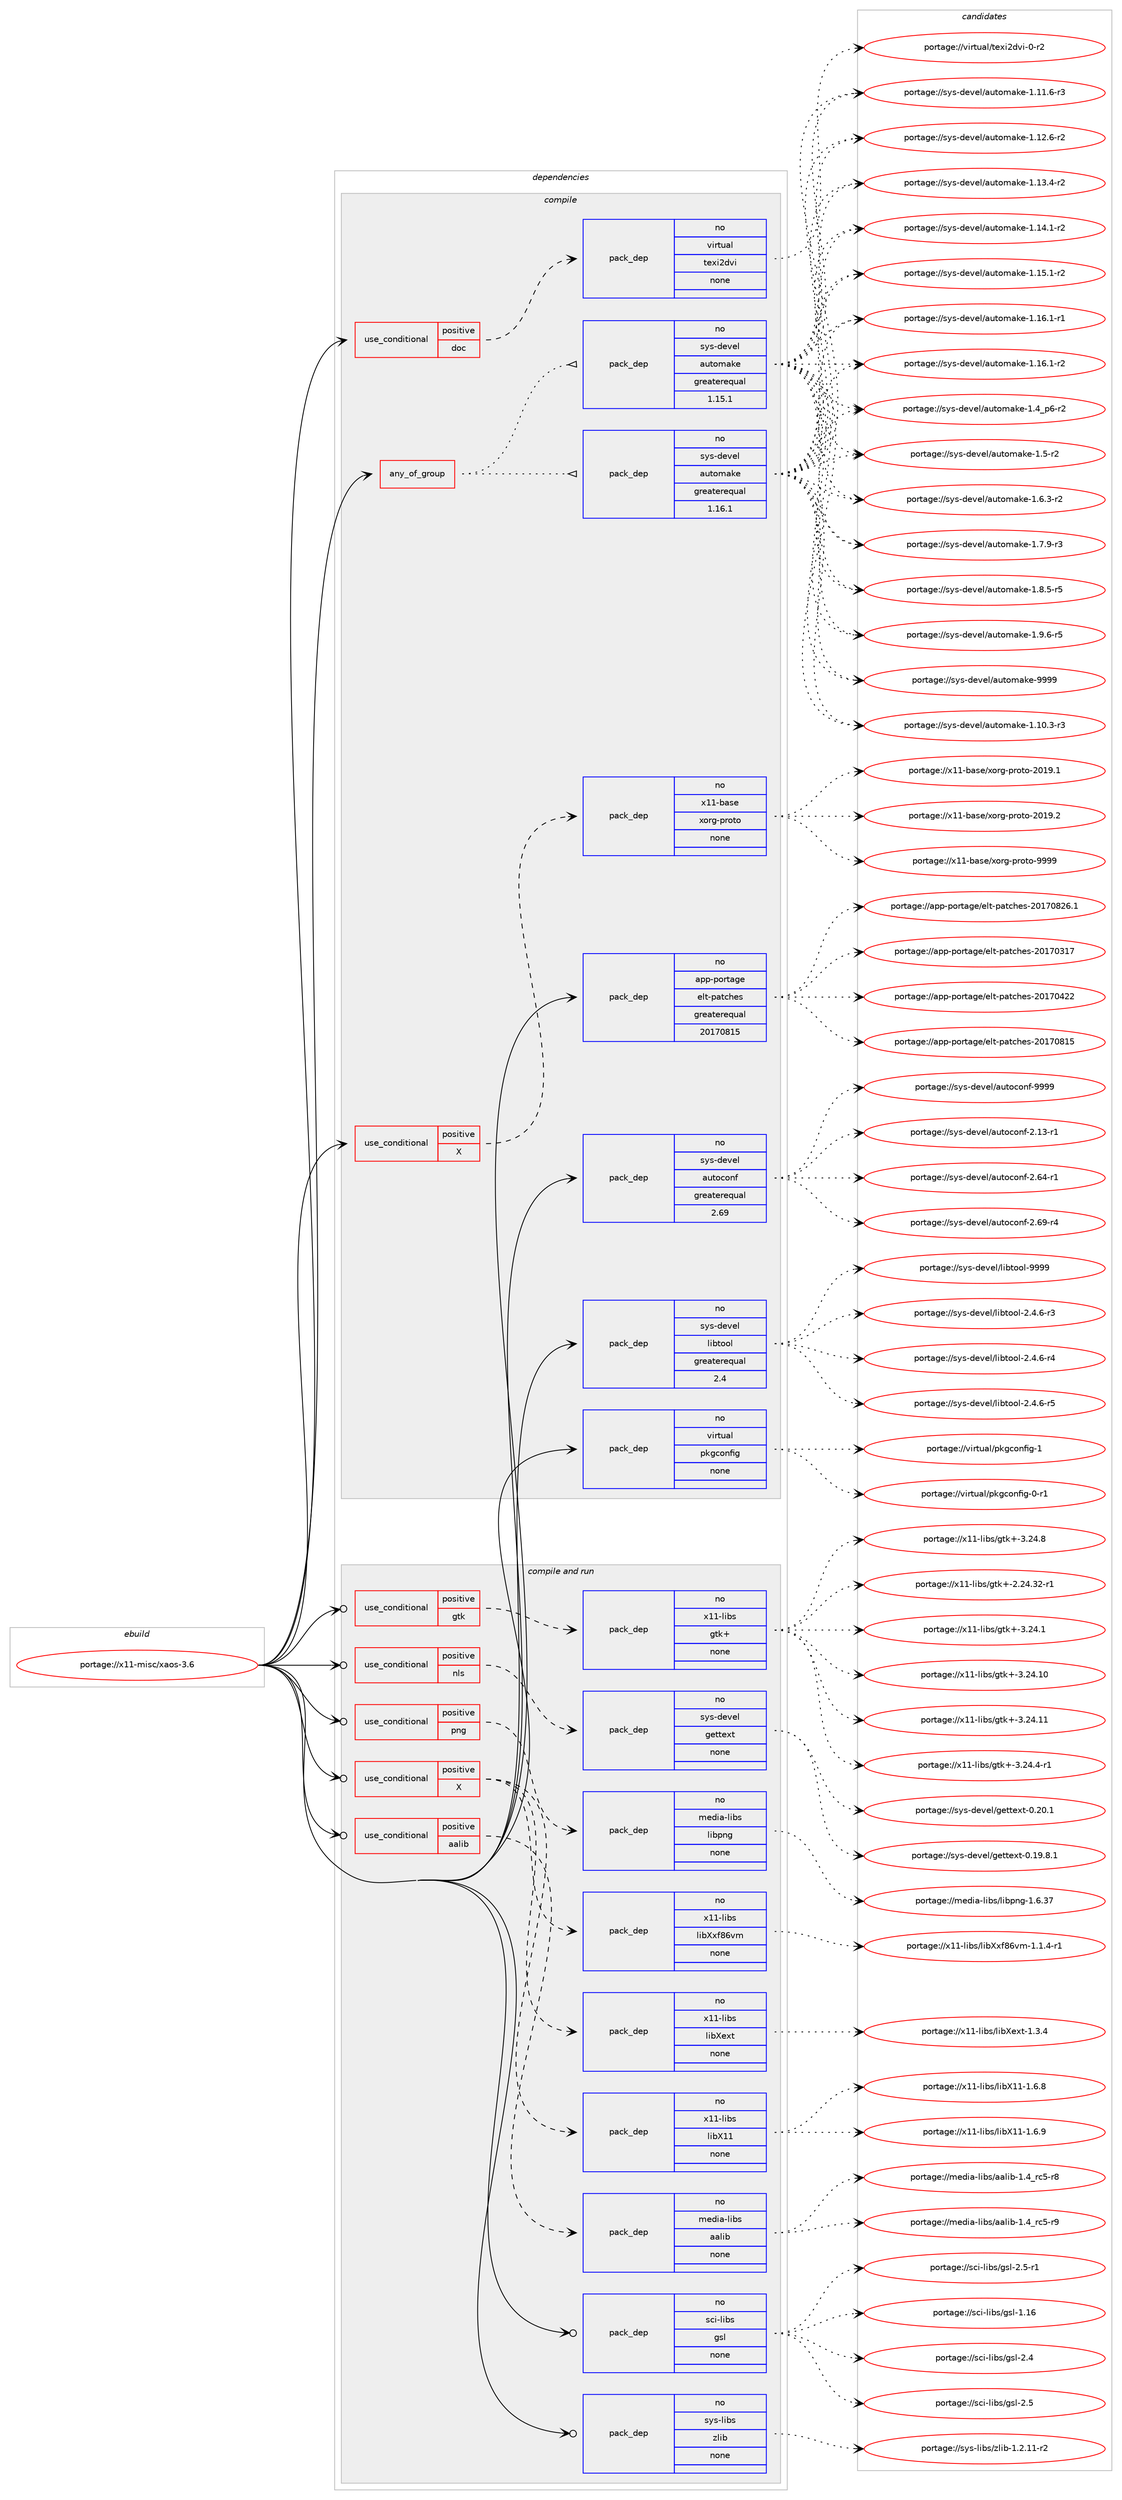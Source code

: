 digraph prolog {

# *************
# Graph options
# *************

newrank=true;
concentrate=true;
compound=true;
graph [rankdir=LR,fontname=Helvetica,fontsize=10,ranksep=1.5];#, ranksep=2.5, nodesep=0.2];
edge  [arrowhead=vee];
node  [fontname=Helvetica,fontsize=10];

# **********
# The ebuild
# **********

subgraph cluster_leftcol {
color=gray;
rank=same;
label=<<i>ebuild</i>>;
id [label="portage://x11-misc/xaos-3.6", color=red, width=4, href="../x11-misc/xaos-3.6.svg"];
}

# ****************
# The dependencies
# ****************

subgraph cluster_midcol {
color=gray;
label=<<i>dependencies</i>>;
subgraph cluster_compile {
fillcolor="#eeeeee";
style=filled;
label=<<i>compile</i>>;
subgraph any7903 {
dependency454841 [label=<<TABLE BORDER="0" CELLBORDER="1" CELLSPACING="0" CELLPADDING="4"><TR><TD CELLPADDING="10">any_of_group</TD></TR></TABLE>>, shape=none, color=red];subgraph pack338015 {
dependency454842 [label=<<TABLE BORDER="0" CELLBORDER="1" CELLSPACING="0" CELLPADDING="4" WIDTH="220"><TR><TD ROWSPAN="6" CELLPADDING="30">pack_dep</TD></TR><TR><TD WIDTH="110">no</TD></TR><TR><TD>sys-devel</TD></TR><TR><TD>automake</TD></TR><TR><TD>greaterequal</TD></TR><TR><TD>1.16.1</TD></TR></TABLE>>, shape=none, color=blue];
}
dependency454841:e -> dependency454842:w [weight=20,style="dotted",arrowhead="oinv"];
subgraph pack338016 {
dependency454843 [label=<<TABLE BORDER="0" CELLBORDER="1" CELLSPACING="0" CELLPADDING="4" WIDTH="220"><TR><TD ROWSPAN="6" CELLPADDING="30">pack_dep</TD></TR><TR><TD WIDTH="110">no</TD></TR><TR><TD>sys-devel</TD></TR><TR><TD>automake</TD></TR><TR><TD>greaterequal</TD></TR><TR><TD>1.15.1</TD></TR></TABLE>>, shape=none, color=blue];
}
dependency454841:e -> dependency454843:w [weight=20,style="dotted",arrowhead="oinv"];
}
id:e -> dependency454841:w [weight=20,style="solid",arrowhead="vee"];
subgraph cond108634 {
dependency454844 [label=<<TABLE BORDER="0" CELLBORDER="1" CELLSPACING="0" CELLPADDING="4"><TR><TD ROWSPAN="3" CELLPADDING="10">use_conditional</TD></TR><TR><TD>positive</TD></TR><TR><TD>X</TD></TR></TABLE>>, shape=none, color=red];
subgraph pack338017 {
dependency454845 [label=<<TABLE BORDER="0" CELLBORDER="1" CELLSPACING="0" CELLPADDING="4" WIDTH="220"><TR><TD ROWSPAN="6" CELLPADDING="30">pack_dep</TD></TR><TR><TD WIDTH="110">no</TD></TR><TR><TD>x11-base</TD></TR><TR><TD>xorg-proto</TD></TR><TR><TD>none</TD></TR><TR><TD></TD></TR></TABLE>>, shape=none, color=blue];
}
dependency454844:e -> dependency454845:w [weight=20,style="dashed",arrowhead="vee"];
}
id:e -> dependency454844:w [weight=20,style="solid",arrowhead="vee"];
subgraph cond108635 {
dependency454846 [label=<<TABLE BORDER="0" CELLBORDER="1" CELLSPACING="0" CELLPADDING="4"><TR><TD ROWSPAN="3" CELLPADDING="10">use_conditional</TD></TR><TR><TD>positive</TD></TR><TR><TD>doc</TD></TR></TABLE>>, shape=none, color=red];
subgraph pack338018 {
dependency454847 [label=<<TABLE BORDER="0" CELLBORDER="1" CELLSPACING="0" CELLPADDING="4" WIDTH="220"><TR><TD ROWSPAN="6" CELLPADDING="30">pack_dep</TD></TR><TR><TD WIDTH="110">no</TD></TR><TR><TD>virtual</TD></TR><TR><TD>texi2dvi</TD></TR><TR><TD>none</TD></TR><TR><TD></TD></TR></TABLE>>, shape=none, color=blue];
}
dependency454846:e -> dependency454847:w [weight=20,style="dashed",arrowhead="vee"];
}
id:e -> dependency454846:w [weight=20,style="solid",arrowhead="vee"];
subgraph pack338019 {
dependency454848 [label=<<TABLE BORDER="0" CELLBORDER="1" CELLSPACING="0" CELLPADDING="4" WIDTH="220"><TR><TD ROWSPAN="6" CELLPADDING="30">pack_dep</TD></TR><TR><TD WIDTH="110">no</TD></TR><TR><TD>app-portage</TD></TR><TR><TD>elt-patches</TD></TR><TR><TD>greaterequal</TD></TR><TR><TD>20170815</TD></TR></TABLE>>, shape=none, color=blue];
}
id:e -> dependency454848:w [weight=20,style="solid",arrowhead="vee"];
subgraph pack338020 {
dependency454849 [label=<<TABLE BORDER="0" CELLBORDER="1" CELLSPACING="0" CELLPADDING="4" WIDTH="220"><TR><TD ROWSPAN="6" CELLPADDING="30">pack_dep</TD></TR><TR><TD WIDTH="110">no</TD></TR><TR><TD>sys-devel</TD></TR><TR><TD>autoconf</TD></TR><TR><TD>greaterequal</TD></TR><TR><TD>2.69</TD></TR></TABLE>>, shape=none, color=blue];
}
id:e -> dependency454849:w [weight=20,style="solid",arrowhead="vee"];
subgraph pack338021 {
dependency454850 [label=<<TABLE BORDER="0" CELLBORDER="1" CELLSPACING="0" CELLPADDING="4" WIDTH="220"><TR><TD ROWSPAN="6" CELLPADDING="30">pack_dep</TD></TR><TR><TD WIDTH="110">no</TD></TR><TR><TD>sys-devel</TD></TR><TR><TD>libtool</TD></TR><TR><TD>greaterequal</TD></TR><TR><TD>2.4</TD></TR></TABLE>>, shape=none, color=blue];
}
id:e -> dependency454850:w [weight=20,style="solid",arrowhead="vee"];
subgraph pack338022 {
dependency454851 [label=<<TABLE BORDER="0" CELLBORDER="1" CELLSPACING="0" CELLPADDING="4" WIDTH="220"><TR><TD ROWSPAN="6" CELLPADDING="30">pack_dep</TD></TR><TR><TD WIDTH="110">no</TD></TR><TR><TD>virtual</TD></TR><TR><TD>pkgconfig</TD></TR><TR><TD>none</TD></TR><TR><TD></TD></TR></TABLE>>, shape=none, color=blue];
}
id:e -> dependency454851:w [weight=20,style="solid",arrowhead="vee"];
}
subgraph cluster_compileandrun {
fillcolor="#eeeeee";
style=filled;
label=<<i>compile and run</i>>;
subgraph cond108636 {
dependency454852 [label=<<TABLE BORDER="0" CELLBORDER="1" CELLSPACING="0" CELLPADDING="4"><TR><TD ROWSPAN="3" CELLPADDING="10">use_conditional</TD></TR><TR><TD>positive</TD></TR><TR><TD>X</TD></TR></TABLE>>, shape=none, color=red];
subgraph pack338023 {
dependency454853 [label=<<TABLE BORDER="0" CELLBORDER="1" CELLSPACING="0" CELLPADDING="4" WIDTH="220"><TR><TD ROWSPAN="6" CELLPADDING="30">pack_dep</TD></TR><TR><TD WIDTH="110">no</TD></TR><TR><TD>x11-libs</TD></TR><TR><TD>libX11</TD></TR><TR><TD>none</TD></TR><TR><TD></TD></TR></TABLE>>, shape=none, color=blue];
}
dependency454852:e -> dependency454853:w [weight=20,style="dashed",arrowhead="vee"];
subgraph pack338024 {
dependency454854 [label=<<TABLE BORDER="0" CELLBORDER="1" CELLSPACING="0" CELLPADDING="4" WIDTH="220"><TR><TD ROWSPAN="6" CELLPADDING="30">pack_dep</TD></TR><TR><TD WIDTH="110">no</TD></TR><TR><TD>x11-libs</TD></TR><TR><TD>libXext</TD></TR><TR><TD>none</TD></TR><TR><TD></TD></TR></TABLE>>, shape=none, color=blue];
}
dependency454852:e -> dependency454854:w [weight=20,style="dashed",arrowhead="vee"];
subgraph pack338025 {
dependency454855 [label=<<TABLE BORDER="0" CELLBORDER="1" CELLSPACING="0" CELLPADDING="4" WIDTH="220"><TR><TD ROWSPAN="6" CELLPADDING="30">pack_dep</TD></TR><TR><TD WIDTH="110">no</TD></TR><TR><TD>x11-libs</TD></TR><TR><TD>libXxf86vm</TD></TR><TR><TD>none</TD></TR><TR><TD></TD></TR></TABLE>>, shape=none, color=blue];
}
dependency454852:e -> dependency454855:w [weight=20,style="dashed",arrowhead="vee"];
}
id:e -> dependency454852:w [weight=20,style="solid",arrowhead="odotvee"];
subgraph cond108637 {
dependency454856 [label=<<TABLE BORDER="0" CELLBORDER="1" CELLSPACING="0" CELLPADDING="4"><TR><TD ROWSPAN="3" CELLPADDING="10">use_conditional</TD></TR><TR><TD>positive</TD></TR><TR><TD>aalib</TD></TR></TABLE>>, shape=none, color=red];
subgraph pack338026 {
dependency454857 [label=<<TABLE BORDER="0" CELLBORDER="1" CELLSPACING="0" CELLPADDING="4" WIDTH="220"><TR><TD ROWSPAN="6" CELLPADDING="30">pack_dep</TD></TR><TR><TD WIDTH="110">no</TD></TR><TR><TD>media-libs</TD></TR><TR><TD>aalib</TD></TR><TR><TD>none</TD></TR><TR><TD></TD></TR></TABLE>>, shape=none, color=blue];
}
dependency454856:e -> dependency454857:w [weight=20,style="dashed",arrowhead="vee"];
}
id:e -> dependency454856:w [weight=20,style="solid",arrowhead="odotvee"];
subgraph cond108638 {
dependency454858 [label=<<TABLE BORDER="0" CELLBORDER="1" CELLSPACING="0" CELLPADDING="4"><TR><TD ROWSPAN="3" CELLPADDING="10">use_conditional</TD></TR><TR><TD>positive</TD></TR><TR><TD>gtk</TD></TR></TABLE>>, shape=none, color=red];
subgraph pack338027 {
dependency454859 [label=<<TABLE BORDER="0" CELLBORDER="1" CELLSPACING="0" CELLPADDING="4" WIDTH="220"><TR><TD ROWSPAN="6" CELLPADDING="30">pack_dep</TD></TR><TR><TD WIDTH="110">no</TD></TR><TR><TD>x11-libs</TD></TR><TR><TD>gtk+</TD></TR><TR><TD>none</TD></TR><TR><TD></TD></TR></TABLE>>, shape=none, color=blue];
}
dependency454858:e -> dependency454859:w [weight=20,style="dashed",arrowhead="vee"];
}
id:e -> dependency454858:w [weight=20,style="solid",arrowhead="odotvee"];
subgraph cond108639 {
dependency454860 [label=<<TABLE BORDER="0" CELLBORDER="1" CELLSPACING="0" CELLPADDING="4"><TR><TD ROWSPAN="3" CELLPADDING="10">use_conditional</TD></TR><TR><TD>positive</TD></TR><TR><TD>nls</TD></TR></TABLE>>, shape=none, color=red];
subgraph pack338028 {
dependency454861 [label=<<TABLE BORDER="0" CELLBORDER="1" CELLSPACING="0" CELLPADDING="4" WIDTH="220"><TR><TD ROWSPAN="6" CELLPADDING="30">pack_dep</TD></TR><TR><TD WIDTH="110">no</TD></TR><TR><TD>sys-devel</TD></TR><TR><TD>gettext</TD></TR><TR><TD>none</TD></TR><TR><TD></TD></TR></TABLE>>, shape=none, color=blue];
}
dependency454860:e -> dependency454861:w [weight=20,style="dashed",arrowhead="vee"];
}
id:e -> dependency454860:w [weight=20,style="solid",arrowhead="odotvee"];
subgraph cond108640 {
dependency454862 [label=<<TABLE BORDER="0" CELLBORDER="1" CELLSPACING="0" CELLPADDING="4"><TR><TD ROWSPAN="3" CELLPADDING="10">use_conditional</TD></TR><TR><TD>positive</TD></TR><TR><TD>png</TD></TR></TABLE>>, shape=none, color=red];
subgraph pack338029 {
dependency454863 [label=<<TABLE BORDER="0" CELLBORDER="1" CELLSPACING="0" CELLPADDING="4" WIDTH="220"><TR><TD ROWSPAN="6" CELLPADDING="30">pack_dep</TD></TR><TR><TD WIDTH="110">no</TD></TR><TR><TD>media-libs</TD></TR><TR><TD>libpng</TD></TR><TR><TD>none</TD></TR><TR><TD></TD></TR></TABLE>>, shape=none, color=blue];
}
dependency454862:e -> dependency454863:w [weight=20,style="dashed",arrowhead="vee"];
}
id:e -> dependency454862:w [weight=20,style="solid",arrowhead="odotvee"];
subgraph pack338030 {
dependency454864 [label=<<TABLE BORDER="0" CELLBORDER="1" CELLSPACING="0" CELLPADDING="4" WIDTH="220"><TR><TD ROWSPAN="6" CELLPADDING="30">pack_dep</TD></TR><TR><TD WIDTH="110">no</TD></TR><TR><TD>sci-libs</TD></TR><TR><TD>gsl</TD></TR><TR><TD>none</TD></TR><TR><TD></TD></TR></TABLE>>, shape=none, color=blue];
}
id:e -> dependency454864:w [weight=20,style="solid",arrowhead="odotvee"];
subgraph pack338031 {
dependency454865 [label=<<TABLE BORDER="0" CELLBORDER="1" CELLSPACING="0" CELLPADDING="4" WIDTH="220"><TR><TD ROWSPAN="6" CELLPADDING="30">pack_dep</TD></TR><TR><TD WIDTH="110">no</TD></TR><TR><TD>sys-libs</TD></TR><TR><TD>zlib</TD></TR><TR><TD>none</TD></TR><TR><TD></TD></TR></TABLE>>, shape=none, color=blue];
}
id:e -> dependency454865:w [weight=20,style="solid",arrowhead="odotvee"];
}
subgraph cluster_run {
fillcolor="#eeeeee";
style=filled;
label=<<i>run</i>>;
}
}

# **************
# The candidates
# **************

subgraph cluster_choices {
rank=same;
color=gray;
label=<<i>candidates</i>>;

subgraph choice338015 {
color=black;
nodesep=1;
choiceportage11512111545100101118101108479711711611110997107101454946494846514511451 [label="portage://sys-devel/automake-1.10.3-r3", color=red, width=4,href="../sys-devel/automake-1.10.3-r3.svg"];
choiceportage11512111545100101118101108479711711611110997107101454946494946544511451 [label="portage://sys-devel/automake-1.11.6-r3", color=red, width=4,href="../sys-devel/automake-1.11.6-r3.svg"];
choiceportage11512111545100101118101108479711711611110997107101454946495046544511450 [label="portage://sys-devel/automake-1.12.6-r2", color=red, width=4,href="../sys-devel/automake-1.12.6-r2.svg"];
choiceportage11512111545100101118101108479711711611110997107101454946495146524511450 [label="portage://sys-devel/automake-1.13.4-r2", color=red, width=4,href="../sys-devel/automake-1.13.4-r2.svg"];
choiceportage11512111545100101118101108479711711611110997107101454946495246494511450 [label="portage://sys-devel/automake-1.14.1-r2", color=red, width=4,href="../sys-devel/automake-1.14.1-r2.svg"];
choiceportage11512111545100101118101108479711711611110997107101454946495346494511450 [label="portage://sys-devel/automake-1.15.1-r2", color=red, width=4,href="../sys-devel/automake-1.15.1-r2.svg"];
choiceportage11512111545100101118101108479711711611110997107101454946495446494511449 [label="portage://sys-devel/automake-1.16.1-r1", color=red, width=4,href="../sys-devel/automake-1.16.1-r1.svg"];
choiceportage11512111545100101118101108479711711611110997107101454946495446494511450 [label="portage://sys-devel/automake-1.16.1-r2", color=red, width=4,href="../sys-devel/automake-1.16.1-r2.svg"];
choiceportage115121115451001011181011084797117116111109971071014549465295112544511450 [label="portage://sys-devel/automake-1.4_p6-r2", color=red, width=4,href="../sys-devel/automake-1.4_p6-r2.svg"];
choiceportage11512111545100101118101108479711711611110997107101454946534511450 [label="portage://sys-devel/automake-1.5-r2", color=red, width=4,href="../sys-devel/automake-1.5-r2.svg"];
choiceportage115121115451001011181011084797117116111109971071014549465446514511450 [label="portage://sys-devel/automake-1.6.3-r2", color=red, width=4,href="../sys-devel/automake-1.6.3-r2.svg"];
choiceportage115121115451001011181011084797117116111109971071014549465546574511451 [label="portage://sys-devel/automake-1.7.9-r3", color=red, width=4,href="../sys-devel/automake-1.7.9-r3.svg"];
choiceportage115121115451001011181011084797117116111109971071014549465646534511453 [label="portage://sys-devel/automake-1.8.5-r5", color=red, width=4,href="../sys-devel/automake-1.8.5-r5.svg"];
choiceportage115121115451001011181011084797117116111109971071014549465746544511453 [label="portage://sys-devel/automake-1.9.6-r5", color=red, width=4,href="../sys-devel/automake-1.9.6-r5.svg"];
choiceportage115121115451001011181011084797117116111109971071014557575757 [label="portage://sys-devel/automake-9999", color=red, width=4,href="../sys-devel/automake-9999.svg"];
dependency454842:e -> choiceportage11512111545100101118101108479711711611110997107101454946494846514511451:w [style=dotted,weight="100"];
dependency454842:e -> choiceportage11512111545100101118101108479711711611110997107101454946494946544511451:w [style=dotted,weight="100"];
dependency454842:e -> choiceportage11512111545100101118101108479711711611110997107101454946495046544511450:w [style=dotted,weight="100"];
dependency454842:e -> choiceportage11512111545100101118101108479711711611110997107101454946495146524511450:w [style=dotted,weight="100"];
dependency454842:e -> choiceportage11512111545100101118101108479711711611110997107101454946495246494511450:w [style=dotted,weight="100"];
dependency454842:e -> choiceportage11512111545100101118101108479711711611110997107101454946495346494511450:w [style=dotted,weight="100"];
dependency454842:e -> choiceportage11512111545100101118101108479711711611110997107101454946495446494511449:w [style=dotted,weight="100"];
dependency454842:e -> choiceportage11512111545100101118101108479711711611110997107101454946495446494511450:w [style=dotted,weight="100"];
dependency454842:e -> choiceportage115121115451001011181011084797117116111109971071014549465295112544511450:w [style=dotted,weight="100"];
dependency454842:e -> choiceportage11512111545100101118101108479711711611110997107101454946534511450:w [style=dotted,weight="100"];
dependency454842:e -> choiceportage115121115451001011181011084797117116111109971071014549465446514511450:w [style=dotted,weight="100"];
dependency454842:e -> choiceportage115121115451001011181011084797117116111109971071014549465546574511451:w [style=dotted,weight="100"];
dependency454842:e -> choiceportage115121115451001011181011084797117116111109971071014549465646534511453:w [style=dotted,weight="100"];
dependency454842:e -> choiceportage115121115451001011181011084797117116111109971071014549465746544511453:w [style=dotted,weight="100"];
dependency454842:e -> choiceportage115121115451001011181011084797117116111109971071014557575757:w [style=dotted,weight="100"];
}
subgraph choice338016 {
color=black;
nodesep=1;
choiceportage11512111545100101118101108479711711611110997107101454946494846514511451 [label="portage://sys-devel/automake-1.10.3-r3", color=red, width=4,href="../sys-devel/automake-1.10.3-r3.svg"];
choiceportage11512111545100101118101108479711711611110997107101454946494946544511451 [label="portage://sys-devel/automake-1.11.6-r3", color=red, width=4,href="../sys-devel/automake-1.11.6-r3.svg"];
choiceportage11512111545100101118101108479711711611110997107101454946495046544511450 [label="portage://sys-devel/automake-1.12.6-r2", color=red, width=4,href="../sys-devel/automake-1.12.6-r2.svg"];
choiceportage11512111545100101118101108479711711611110997107101454946495146524511450 [label="portage://sys-devel/automake-1.13.4-r2", color=red, width=4,href="../sys-devel/automake-1.13.4-r2.svg"];
choiceportage11512111545100101118101108479711711611110997107101454946495246494511450 [label="portage://sys-devel/automake-1.14.1-r2", color=red, width=4,href="../sys-devel/automake-1.14.1-r2.svg"];
choiceportage11512111545100101118101108479711711611110997107101454946495346494511450 [label="portage://sys-devel/automake-1.15.1-r2", color=red, width=4,href="../sys-devel/automake-1.15.1-r2.svg"];
choiceportage11512111545100101118101108479711711611110997107101454946495446494511449 [label="portage://sys-devel/automake-1.16.1-r1", color=red, width=4,href="../sys-devel/automake-1.16.1-r1.svg"];
choiceportage11512111545100101118101108479711711611110997107101454946495446494511450 [label="portage://sys-devel/automake-1.16.1-r2", color=red, width=4,href="../sys-devel/automake-1.16.1-r2.svg"];
choiceportage115121115451001011181011084797117116111109971071014549465295112544511450 [label="portage://sys-devel/automake-1.4_p6-r2", color=red, width=4,href="../sys-devel/automake-1.4_p6-r2.svg"];
choiceportage11512111545100101118101108479711711611110997107101454946534511450 [label="portage://sys-devel/automake-1.5-r2", color=red, width=4,href="../sys-devel/automake-1.5-r2.svg"];
choiceportage115121115451001011181011084797117116111109971071014549465446514511450 [label="portage://sys-devel/automake-1.6.3-r2", color=red, width=4,href="../sys-devel/automake-1.6.3-r2.svg"];
choiceportage115121115451001011181011084797117116111109971071014549465546574511451 [label="portage://sys-devel/automake-1.7.9-r3", color=red, width=4,href="../sys-devel/automake-1.7.9-r3.svg"];
choiceportage115121115451001011181011084797117116111109971071014549465646534511453 [label="portage://sys-devel/automake-1.8.5-r5", color=red, width=4,href="../sys-devel/automake-1.8.5-r5.svg"];
choiceportage115121115451001011181011084797117116111109971071014549465746544511453 [label="portage://sys-devel/automake-1.9.6-r5", color=red, width=4,href="../sys-devel/automake-1.9.6-r5.svg"];
choiceportage115121115451001011181011084797117116111109971071014557575757 [label="portage://sys-devel/automake-9999", color=red, width=4,href="../sys-devel/automake-9999.svg"];
dependency454843:e -> choiceportage11512111545100101118101108479711711611110997107101454946494846514511451:w [style=dotted,weight="100"];
dependency454843:e -> choiceportage11512111545100101118101108479711711611110997107101454946494946544511451:w [style=dotted,weight="100"];
dependency454843:e -> choiceportage11512111545100101118101108479711711611110997107101454946495046544511450:w [style=dotted,weight="100"];
dependency454843:e -> choiceportage11512111545100101118101108479711711611110997107101454946495146524511450:w [style=dotted,weight="100"];
dependency454843:e -> choiceportage11512111545100101118101108479711711611110997107101454946495246494511450:w [style=dotted,weight="100"];
dependency454843:e -> choiceportage11512111545100101118101108479711711611110997107101454946495346494511450:w [style=dotted,weight="100"];
dependency454843:e -> choiceportage11512111545100101118101108479711711611110997107101454946495446494511449:w [style=dotted,weight="100"];
dependency454843:e -> choiceportage11512111545100101118101108479711711611110997107101454946495446494511450:w [style=dotted,weight="100"];
dependency454843:e -> choiceportage115121115451001011181011084797117116111109971071014549465295112544511450:w [style=dotted,weight="100"];
dependency454843:e -> choiceportage11512111545100101118101108479711711611110997107101454946534511450:w [style=dotted,weight="100"];
dependency454843:e -> choiceportage115121115451001011181011084797117116111109971071014549465446514511450:w [style=dotted,weight="100"];
dependency454843:e -> choiceportage115121115451001011181011084797117116111109971071014549465546574511451:w [style=dotted,weight="100"];
dependency454843:e -> choiceportage115121115451001011181011084797117116111109971071014549465646534511453:w [style=dotted,weight="100"];
dependency454843:e -> choiceportage115121115451001011181011084797117116111109971071014549465746544511453:w [style=dotted,weight="100"];
dependency454843:e -> choiceportage115121115451001011181011084797117116111109971071014557575757:w [style=dotted,weight="100"];
}
subgraph choice338017 {
color=black;
nodesep=1;
choiceportage1204949459897115101471201111141034511211411111611145504849574649 [label="portage://x11-base/xorg-proto-2019.1", color=red, width=4,href="../x11-base/xorg-proto-2019.1.svg"];
choiceportage1204949459897115101471201111141034511211411111611145504849574650 [label="portage://x11-base/xorg-proto-2019.2", color=red, width=4,href="../x11-base/xorg-proto-2019.2.svg"];
choiceportage120494945989711510147120111114103451121141111161114557575757 [label="portage://x11-base/xorg-proto-9999", color=red, width=4,href="../x11-base/xorg-proto-9999.svg"];
dependency454845:e -> choiceportage1204949459897115101471201111141034511211411111611145504849574649:w [style=dotted,weight="100"];
dependency454845:e -> choiceportage1204949459897115101471201111141034511211411111611145504849574650:w [style=dotted,weight="100"];
dependency454845:e -> choiceportage120494945989711510147120111114103451121141111161114557575757:w [style=dotted,weight="100"];
}
subgraph choice338018 {
color=black;
nodesep=1;
choiceportage11810511411611797108471161011201055010011810545484511450 [label="portage://virtual/texi2dvi-0-r2", color=red, width=4,href="../virtual/texi2dvi-0-r2.svg"];
dependency454847:e -> choiceportage11810511411611797108471161011201055010011810545484511450:w [style=dotted,weight="100"];
}
subgraph choice338019 {
color=black;
nodesep=1;
choiceportage97112112451121111141169710310147101108116451129711699104101115455048495548514955 [label="portage://app-portage/elt-patches-20170317", color=red, width=4,href="../app-portage/elt-patches-20170317.svg"];
choiceportage97112112451121111141169710310147101108116451129711699104101115455048495548525050 [label="portage://app-portage/elt-patches-20170422", color=red, width=4,href="../app-portage/elt-patches-20170422.svg"];
choiceportage97112112451121111141169710310147101108116451129711699104101115455048495548564953 [label="portage://app-portage/elt-patches-20170815", color=red, width=4,href="../app-portage/elt-patches-20170815.svg"];
choiceportage971121124511211111411697103101471011081164511297116991041011154550484955485650544649 [label="portage://app-portage/elt-patches-20170826.1", color=red, width=4,href="../app-portage/elt-patches-20170826.1.svg"];
dependency454848:e -> choiceportage97112112451121111141169710310147101108116451129711699104101115455048495548514955:w [style=dotted,weight="100"];
dependency454848:e -> choiceportage97112112451121111141169710310147101108116451129711699104101115455048495548525050:w [style=dotted,weight="100"];
dependency454848:e -> choiceportage97112112451121111141169710310147101108116451129711699104101115455048495548564953:w [style=dotted,weight="100"];
dependency454848:e -> choiceportage971121124511211111411697103101471011081164511297116991041011154550484955485650544649:w [style=dotted,weight="100"];
}
subgraph choice338020 {
color=black;
nodesep=1;
choiceportage1151211154510010111810110847971171161119911111010245504649514511449 [label="portage://sys-devel/autoconf-2.13-r1", color=red, width=4,href="../sys-devel/autoconf-2.13-r1.svg"];
choiceportage1151211154510010111810110847971171161119911111010245504654524511449 [label="portage://sys-devel/autoconf-2.64-r1", color=red, width=4,href="../sys-devel/autoconf-2.64-r1.svg"];
choiceportage1151211154510010111810110847971171161119911111010245504654574511452 [label="portage://sys-devel/autoconf-2.69-r4", color=red, width=4,href="../sys-devel/autoconf-2.69-r4.svg"];
choiceportage115121115451001011181011084797117116111991111101024557575757 [label="portage://sys-devel/autoconf-9999", color=red, width=4,href="../sys-devel/autoconf-9999.svg"];
dependency454849:e -> choiceportage1151211154510010111810110847971171161119911111010245504649514511449:w [style=dotted,weight="100"];
dependency454849:e -> choiceportage1151211154510010111810110847971171161119911111010245504654524511449:w [style=dotted,weight="100"];
dependency454849:e -> choiceportage1151211154510010111810110847971171161119911111010245504654574511452:w [style=dotted,weight="100"];
dependency454849:e -> choiceportage115121115451001011181011084797117116111991111101024557575757:w [style=dotted,weight="100"];
}
subgraph choice338021 {
color=black;
nodesep=1;
choiceportage1151211154510010111810110847108105981161111111084550465246544511451 [label="portage://sys-devel/libtool-2.4.6-r3", color=red, width=4,href="../sys-devel/libtool-2.4.6-r3.svg"];
choiceportage1151211154510010111810110847108105981161111111084550465246544511452 [label="portage://sys-devel/libtool-2.4.6-r4", color=red, width=4,href="../sys-devel/libtool-2.4.6-r4.svg"];
choiceportage1151211154510010111810110847108105981161111111084550465246544511453 [label="portage://sys-devel/libtool-2.4.6-r5", color=red, width=4,href="../sys-devel/libtool-2.4.6-r5.svg"];
choiceportage1151211154510010111810110847108105981161111111084557575757 [label="portage://sys-devel/libtool-9999", color=red, width=4,href="../sys-devel/libtool-9999.svg"];
dependency454850:e -> choiceportage1151211154510010111810110847108105981161111111084550465246544511451:w [style=dotted,weight="100"];
dependency454850:e -> choiceportage1151211154510010111810110847108105981161111111084550465246544511452:w [style=dotted,weight="100"];
dependency454850:e -> choiceportage1151211154510010111810110847108105981161111111084550465246544511453:w [style=dotted,weight="100"];
dependency454850:e -> choiceportage1151211154510010111810110847108105981161111111084557575757:w [style=dotted,weight="100"];
}
subgraph choice338022 {
color=black;
nodesep=1;
choiceportage11810511411611797108471121071039911111010210510345484511449 [label="portage://virtual/pkgconfig-0-r1", color=red, width=4,href="../virtual/pkgconfig-0-r1.svg"];
choiceportage1181051141161179710847112107103991111101021051034549 [label="portage://virtual/pkgconfig-1", color=red, width=4,href="../virtual/pkgconfig-1.svg"];
dependency454851:e -> choiceportage11810511411611797108471121071039911111010210510345484511449:w [style=dotted,weight="100"];
dependency454851:e -> choiceportage1181051141161179710847112107103991111101021051034549:w [style=dotted,weight="100"];
}
subgraph choice338023 {
color=black;
nodesep=1;
choiceportage120494945108105981154710810598884949454946544656 [label="portage://x11-libs/libX11-1.6.8", color=red, width=4,href="../x11-libs/libX11-1.6.8.svg"];
choiceportage120494945108105981154710810598884949454946544657 [label="portage://x11-libs/libX11-1.6.9", color=red, width=4,href="../x11-libs/libX11-1.6.9.svg"];
dependency454853:e -> choiceportage120494945108105981154710810598884949454946544656:w [style=dotted,weight="100"];
dependency454853:e -> choiceportage120494945108105981154710810598884949454946544657:w [style=dotted,weight="100"];
}
subgraph choice338024 {
color=black;
nodesep=1;
choiceportage12049494510810598115471081059888101120116454946514652 [label="portage://x11-libs/libXext-1.3.4", color=red, width=4,href="../x11-libs/libXext-1.3.4.svg"];
dependency454854:e -> choiceportage12049494510810598115471081059888101120116454946514652:w [style=dotted,weight="100"];
}
subgraph choice338025 {
color=black;
nodesep=1;
choiceportage1204949451081059811547108105988812010256541181094549464946524511449 [label="portage://x11-libs/libXxf86vm-1.1.4-r1", color=red, width=4,href="../x11-libs/libXxf86vm-1.1.4-r1.svg"];
dependency454855:e -> choiceportage1204949451081059811547108105988812010256541181094549464946524511449:w [style=dotted,weight="100"];
}
subgraph choice338026 {
color=black;
nodesep=1;
choiceportage10910110010597451081059811547979710810598454946529511499534511456 [label="portage://media-libs/aalib-1.4_rc5-r8", color=red, width=4,href="../media-libs/aalib-1.4_rc5-r8.svg"];
choiceportage10910110010597451081059811547979710810598454946529511499534511457 [label="portage://media-libs/aalib-1.4_rc5-r9", color=red, width=4,href="../media-libs/aalib-1.4_rc5-r9.svg"];
dependency454857:e -> choiceportage10910110010597451081059811547979710810598454946529511499534511456:w [style=dotted,weight="100"];
dependency454857:e -> choiceportage10910110010597451081059811547979710810598454946529511499534511457:w [style=dotted,weight="100"];
}
subgraph choice338027 {
color=black;
nodesep=1;
choiceportage12049494510810598115471031161074345504650524651504511449 [label="portage://x11-libs/gtk+-2.24.32-r1", color=red, width=4,href="../x11-libs/gtk+-2.24.32-r1.svg"];
choiceportage12049494510810598115471031161074345514650524649 [label="portage://x11-libs/gtk+-3.24.1", color=red, width=4,href="../x11-libs/gtk+-3.24.1.svg"];
choiceportage1204949451081059811547103116107434551465052464948 [label="portage://x11-libs/gtk+-3.24.10", color=red, width=4,href="../x11-libs/gtk+-3.24.10.svg"];
choiceportage1204949451081059811547103116107434551465052464949 [label="portage://x11-libs/gtk+-3.24.11", color=red, width=4,href="../x11-libs/gtk+-3.24.11.svg"];
choiceportage120494945108105981154710311610743455146505246524511449 [label="portage://x11-libs/gtk+-3.24.4-r1", color=red, width=4,href="../x11-libs/gtk+-3.24.4-r1.svg"];
choiceportage12049494510810598115471031161074345514650524656 [label="portage://x11-libs/gtk+-3.24.8", color=red, width=4,href="../x11-libs/gtk+-3.24.8.svg"];
dependency454859:e -> choiceportage12049494510810598115471031161074345504650524651504511449:w [style=dotted,weight="100"];
dependency454859:e -> choiceportage12049494510810598115471031161074345514650524649:w [style=dotted,weight="100"];
dependency454859:e -> choiceportage1204949451081059811547103116107434551465052464948:w [style=dotted,weight="100"];
dependency454859:e -> choiceportage1204949451081059811547103116107434551465052464949:w [style=dotted,weight="100"];
dependency454859:e -> choiceportage120494945108105981154710311610743455146505246524511449:w [style=dotted,weight="100"];
dependency454859:e -> choiceportage12049494510810598115471031161074345514650524656:w [style=dotted,weight="100"];
}
subgraph choice338028 {
color=black;
nodesep=1;
choiceportage1151211154510010111810110847103101116116101120116454846495746564649 [label="portage://sys-devel/gettext-0.19.8.1", color=red, width=4,href="../sys-devel/gettext-0.19.8.1.svg"];
choiceportage115121115451001011181011084710310111611610112011645484650484649 [label="portage://sys-devel/gettext-0.20.1", color=red, width=4,href="../sys-devel/gettext-0.20.1.svg"];
dependency454861:e -> choiceportage1151211154510010111810110847103101116116101120116454846495746564649:w [style=dotted,weight="100"];
dependency454861:e -> choiceportage115121115451001011181011084710310111611610112011645484650484649:w [style=dotted,weight="100"];
}
subgraph choice338029 {
color=black;
nodesep=1;
choiceportage109101100105974510810598115471081059811211010345494654465155 [label="portage://media-libs/libpng-1.6.37", color=red, width=4,href="../media-libs/libpng-1.6.37.svg"];
dependency454863:e -> choiceportage109101100105974510810598115471081059811211010345494654465155:w [style=dotted,weight="100"];
}
subgraph choice338030 {
color=black;
nodesep=1;
choiceportage115991054510810598115471031151084549464954 [label="portage://sci-libs/gsl-1.16", color=red, width=4,href="../sci-libs/gsl-1.16.svg"];
choiceportage1159910545108105981154710311510845504652 [label="portage://sci-libs/gsl-2.4", color=red, width=4,href="../sci-libs/gsl-2.4.svg"];
choiceportage1159910545108105981154710311510845504653 [label="portage://sci-libs/gsl-2.5", color=red, width=4,href="../sci-libs/gsl-2.5.svg"];
choiceportage11599105451081059811547103115108455046534511449 [label="portage://sci-libs/gsl-2.5-r1", color=red, width=4,href="../sci-libs/gsl-2.5-r1.svg"];
dependency454864:e -> choiceportage115991054510810598115471031151084549464954:w [style=dotted,weight="100"];
dependency454864:e -> choiceportage1159910545108105981154710311510845504652:w [style=dotted,weight="100"];
dependency454864:e -> choiceportage1159910545108105981154710311510845504653:w [style=dotted,weight="100"];
dependency454864:e -> choiceportage11599105451081059811547103115108455046534511449:w [style=dotted,weight="100"];
}
subgraph choice338031 {
color=black;
nodesep=1;
choiceportage11512111545108105981154712210810598454946504649494511450 [label="portage://sys-libs/zlib-1.2.11-r2", color=red, width=4,href="../sys-libs/zlib-1.2.11-r2.svg"];
dependency454865:e -> choiceportage11512111545108105981154712210810598454946504649494511450:w [style=dotted,weight="100"];
}
}

}
